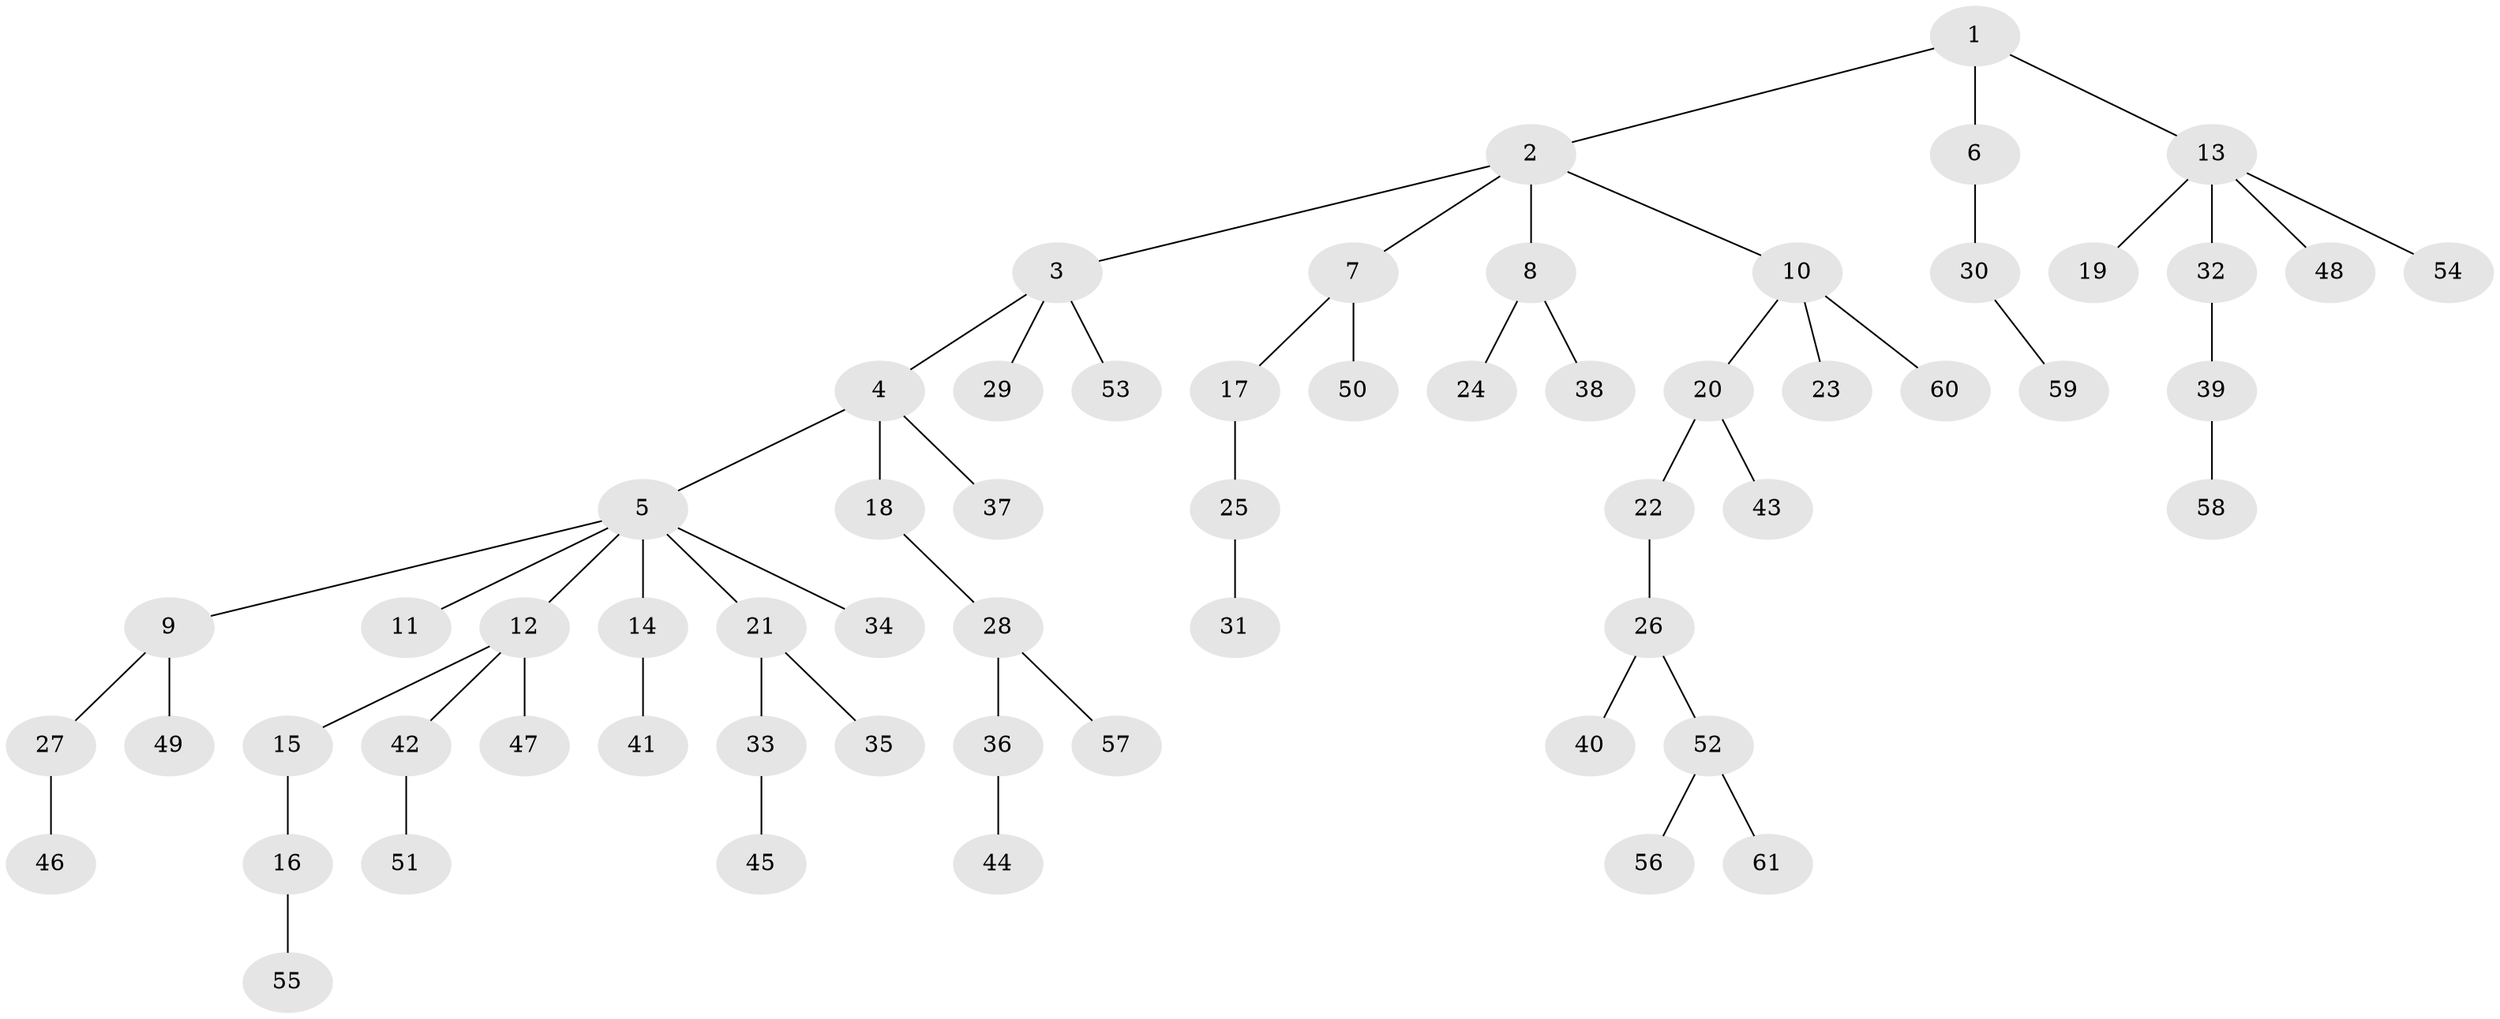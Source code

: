// Generated by graph-tools (version 1.1) at 2025/36/03/09/25 02:36:35]
// undirected, 61 vertices, 60 edges
graph export_dot {
graph [start="1"]
  node [color=gray90,style=filled];
  1;
  2;
  3;
  4;
  5;
  6;
  7;
  8;
  9;
  10;
  11;
  12;
  13;
  14;
  15;
  16;
  17;
  18;
  19;
  20;
  21;
  22;
  23;
  24;
  25;
  26;
  27;
  28;
  29;
  30;
  31;
  32;
  33;
  34;
  35;
  36;
  37;
  38;
  39;
  40;
  41;
  42;
  43;
  44;
  45;
  46;
  47;
  48;
  49;
  50;
  51;
  52;
  53;
  54;
  55;
  56;
  57;
  58;
  59;
  60;
  61;
  1 -- 2;
  1 -- 6;
  1 -- 13;
  2 -- 3;
  2 -- 7;
  2 -- 8;
  2 -- 10;
  3 -- 4;
  3 -- 29;
  3 -- 53;
  4 -- 5;
  4 -- 18;
  4 -- 37;
  5 -- 9;
  5 -- 11;
  5 -- 12;
  5 -- 14;
  5 -- 21;
  5 -- 34;
  6 -- 30;
  7 -- 17;
  7 -- 50;
  8 -- 24;
  8 -- 38;
  9 -- 27;
  9 -- 49;
  10 -- 20;
  10 -- 23;
  10 -- 60;
  12 -- 15;
  12 -- 42;
  12 -- 47;
  13 -- 19;
  13 -- 32;
  13 -- 48;
  13 -- 54;
  14 -- 41;
  15 -- 16;
  16 -- 55;
  17 -- 25;
  18 -- 28;
  20 -- 22;
  20 -- 43;
  21 -- 33;
  21 -- 35;
  22 -- 26;
  25 -- 31;
  26 -- 40;
  26 -- 52;
  27 -- 46;
  28 -- 36;
  28 -- 57;
  30 -- 59;
  32 -- 39;
  33 -- 45;
  36 -- 44;
  39 -- 58;
  42 -- 51;
  52 -- 56;
  52 -- 61;
}
